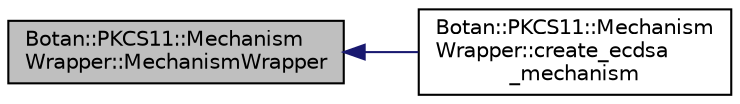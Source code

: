 digraph "Botan::PKCS11::MechanismWrapper::MechanismWrapper"
{
  edge [fontname="Helvetica",fontsize="10",labelfontname="Helvetica",labelfontsize="10"];
  node [fontname="Helvetica",fontsize="10",shape=record];
  rankdir="LR";
  Node1 [label="Botan::PKCS11::Mechanism\lWrapper::MechanismWrapper",height=0.2,width=0.4,color="black", fillcolor="grey75", style="filled", fontcolor="black"];
  Node1 -> Node2 [dir="back",color="midnightblue",fontsize="10",style="solid",fontname="Helvetica"];
  Node2 [label="Botan::PKCS11::Mechanism\lWrapper::create_ecdsa\l_mechanism",height=0.2,width=0.4,color="black", fillcolor="white", style="filled",URL="$class_botan_1_1_p_k_c_s11_1_1_mechanism_wrapper.html#ab5cb786b286844ffb2ea2af2a232459d"];
}
